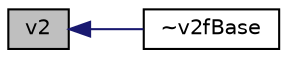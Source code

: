 digraph "v2"
{
  bgcolor="transparent";
  edge [fontname="Helvetica",fontsize="10",labelfontname="Helvetica",labelfontsize="10"];
  node [fontname="Helvetica",fontsize="10",shape=record];
  rankdir="LR";
  Node9 [label="v2",height=0.2,width=0.4,color="black", fillcolor="grey75", style="filled", fontcolor="black"];
  Node9 -> Node10 [dir="back",color="midnightblue",fontsize="10",style="solid",fontname="Helvetica"];
  Node10 [label="~v2fBase",height=0.2,width=0.4,color="black",URL="$a32385.html#ad8dd409a9ba514de10d40de241efb54e",tooltip="Destructor. "];
}
